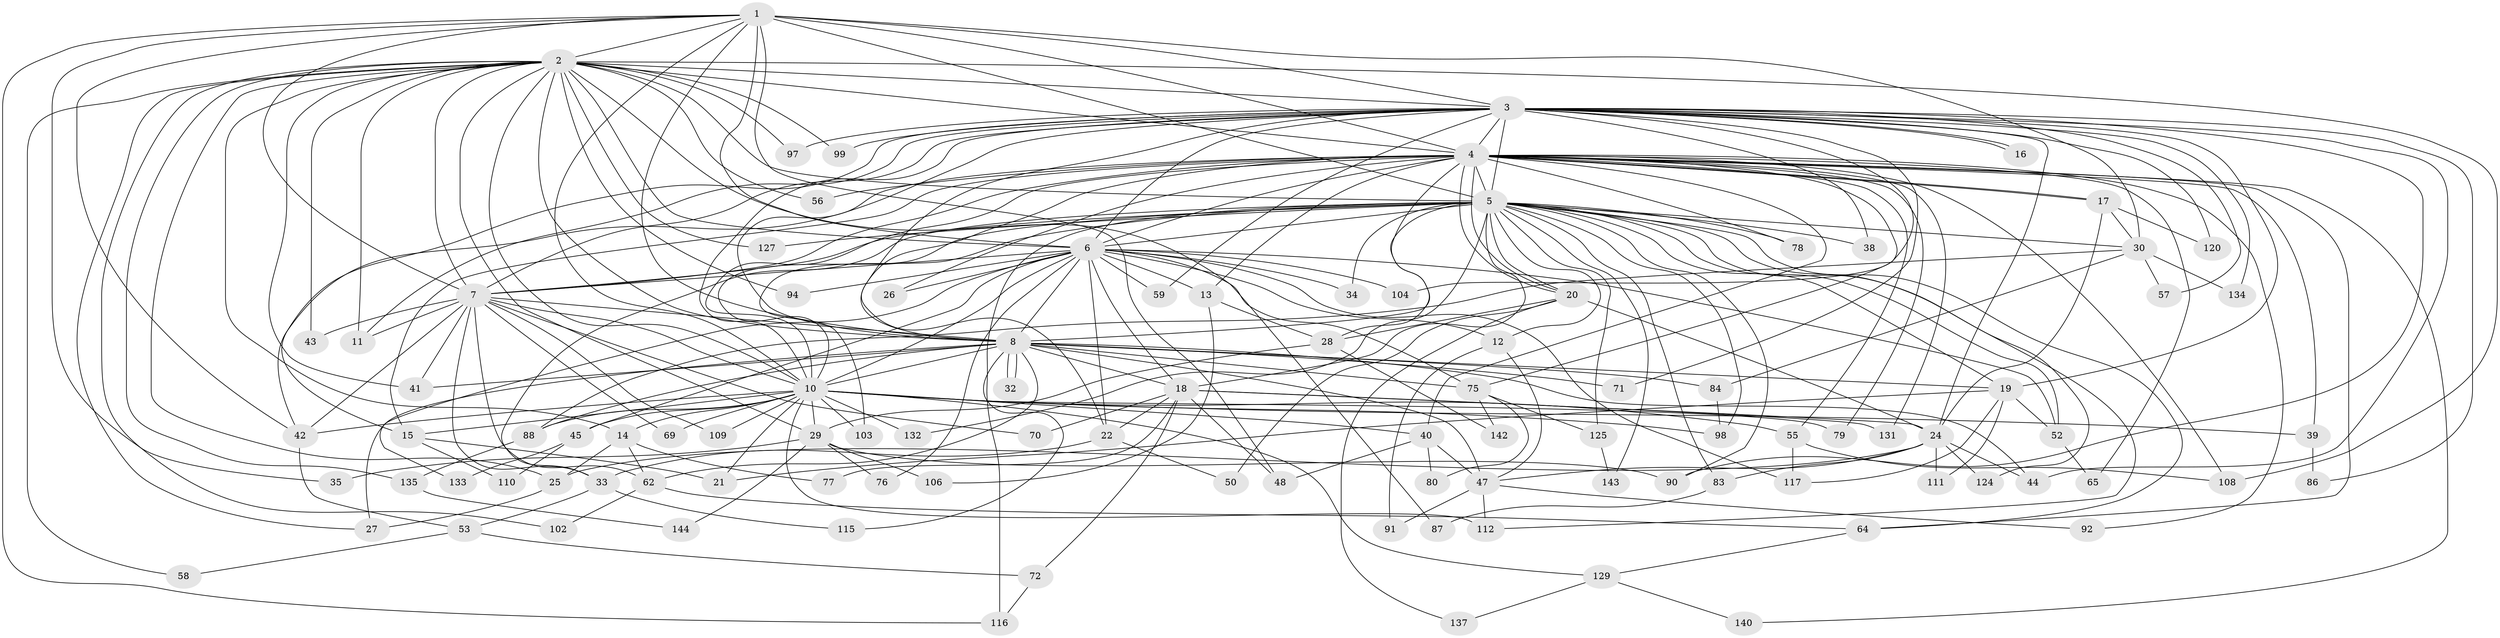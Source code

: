 // Generated by graph-tools (version 1.1) at 2025/23/03/03/25 07:23:44]
// undirected, 102 vertices, 255 edges
graph export_dot {
graph [start="1"]
  node [color=gray90,style=filled];
  1 [super="+96"];
  2 [super="+74"];
  3 [super="+37"];
  4 [super="+130"];
  5 [super="+9"];
  6 [super="+119"];
  7 [super="+67"];
  8 [super="+82"];
  10 [super="+81"];
  11 [super="+31"];
  12 [super="+126"];
  13;
  14 [super="+36"];
  15;
  16;
  17 [super="+89"];
  18 [super="+85"];
  19 [super="+23"];
  20 [super="+136"];
  21 [super="+105"];
  22 [super="+128"];
  24 [super="+49"];
  25 [super="+138"];
  26;
  27 [super="+100"];
  28 [super="+60"];
  29 [super="+68"];
  30 [super="+93"];
  32;
  33 [super="+122"];
  34 [super="+46"];
  35;
  38;
  39;
  40 [super="+118"];
  41 [super="+141"];
  42 [super="+95"];
  43;
  44 [super="+54"];
  45;
  47 [super="+61"];
  48 [super="+51"];
  50;
  52 [super="+66"];
  53;
  55;
  56;
  57;
  58;
  59;
  62 [super="+63"];
  64 [super="+73"];
  65;
  69;
  70;
  71;
  72;
  75 [super="+101"];
  76;
  77;
  78;
  79;
  80;
  83;
  84;
  86;
  87;
  88 [super="+139"];
  90 [super="+107"];
  91;
  92;
  94;
  97;
  98 [super="+114"];
  99;
  102;
  103;
  104;
  106;
  108 [super="+123"];
  109;
  110;
  111;
  112 [super="+113"];
  115;
  116 [super="+121"];
  117;
  120;
  124;
  125;
  127;
  129;
  131;
  132;
  133;
  134;
  135;
  137;
  140;
  142;
  143;
  144;
  1 -- 2;
  1 -- 3;
  1 -- 4;
  1 -- 5 [weight=3];
  1 -- 6;
  1 -- 7;
  1 -- 8;
  1 -- 10;
  1 -- 30;
  1 -- 35;
  1 -- 48;
  1 -- 116;
  1 -- 42;
  2 -- 3 [weight=2];
  2 -- 4;
  2 -- 5 [weight=2];
  2 -- 6;
  2 -- 7;
  2 -- 8;
  2 -- 10;
  2 -- 14;
  2 -- 25;
  2 -- 27;
  2 -- 29;
  2 -- 41;
  2 -- 43;
  2 -- 56;
  2 -- 58;
  2 -- 87;
  2 -- 94;
  2 -- 97;
  2 -- 99;
  2 -- 102;
  2 -- 127;
  2 -- 135;
  2 -- 108;
  2 -- 11;
  3 -- 4;
  3 -- 5 [weight=2];
  3 -- 6;
  3 -- 7;
  3 -- 8;
  3 -- 10;
  3 -- 11;
  3 -- 15;
  3 -- 16;
  3 -- 16;
  3 -- 22;
  3 -- 24;
  3 -- 38;
  3 -- 57;
  3 -- 59;
  3 -- 71;
  3 -- 86;
  3 -- 90;
  3 -- 97;
  3 -- 99;
  3 -- 104;
  3 -- 120;
  3 -- 134;
  3 -- 19;
  3 -- 44;
  4 -- 5 [weight=2];
  4 -- 6;
  4 -- 7;
  4 -- 8;
  4 -- 10;
  4 -- 13;
  4 -- 17;
  4 -- 17;
  4 -- 20;
  4 -- 20;
  4 -- 26;
  4 -- 28;
  4 -- 39;
  4 -- 40;
  4 -- 42;
  4 -- 55;
  4 -- 56;
  4 -- 64;
  4 -- 65;
  4 -- 75;
  4 -- 78;
  4 -- 79;
  4 -- 92;
  4 -- 108;
  4 -- 131;
  4 -- 140;
  4 -- 15;
  5 -- 6 [weight=2];
  5 -- 7 [weight=3];
  5 -- 8 [weight=2];
  5 -- 10 [weight=2];
  5 -- 18;
  5 -- 64;
  5 -- 124;
  5 -- 127;
  5 -- 132;
  5 -- 143;
  5 -- 12;
  5 -- 78;
  5 -- 19;
  5 -- 83;
  5 -- 20;
  5 -- 90;
  5 -- 30;
  5 -- 33;
  5 -- 34;
  5 -- 38;
  5 -- 103;
  5 -- 112;
  5 -- 52;
  5 -- 116;
  5 -- 125;
  5 -- 98;
  6 -- 7;
  6 -- 8;
  6 -- 10;
  6 -- 12;
  6 -- 13;
  6 -- 18 [weight=2];
  6 -- 22;
  6 -- 26;
  6 -- 34 [weight=2];
  6 -- 45;
  6 -- 52;
  6 -- 59;
  6 -- 76;
  6 -- 94;
  6 -- 104;
  6 -- 133;
  6 -- 117;
  6 -- 75;
  7 -- 8;
  7 -- 10;
  7 -- 11;
  7 -- 33;
  7 -- 42;
  7 -- 43;
  7 -- 62;
  7 -- 69;
  7 -- 70;
  7 -- 41;
  7 -- 109;
  8 -- 10;
  8 -- 19 [weight=2];
  8 -- 32;
  8 -- 32;
  8 -- 41;
  8 -- 44;
  8 -- 47;
  8 -- 71;
  8 -- 75;
  8 -- 84;
  8 -- 115;
  8 -- 62;
  8 -- 18;
  8 -- 27;
  8 -- 88;
  10 -- 14 [weight=2];
  10 -- 15;
  10 -- 21;
  10 -- 39;
  10 -- 40;
  10 -- 45;
  10 -- 55;
  10 -- 69;
  10 -- 79;
  10 -- 88;
  10 -- 98;
  10 -- 103;
  10 -- 109;
  10 -- 129;
  10 -- 132;
  10 -- 42;
  10 -- 29;
  10 -- 112;
  12 -- 91;
  12 -- 47;
  13 -- 106;
  13 -- 28;
  14 -- 62;
  14 -- 25;
  14 -- 77;
  15 -- 110;
  15 -- 21;
  17 -- 30;
  17 -- 120;
  17 -- 24;
  18 -- 70;
  18 -- 72;
  18 -- 77;
  18 -- 131;
  18 -- 48;
  18 -- 24;
  18 -- 22;
  19 -- 21;
  19 -- 117;
  19 -- 111;
  19 -- 52;
  20 -- 24;
  20 -- 28;
  20 -- 50;
  20 -- 137;
  22 -- 50;
  22 -- 33;
  24 -- 25;
  24 -- 44;
  24 -- 83;
  24 -- 111;
  24 -- 124;
  24 -- 47;
  25 -- 27;
  28 -- 29;
  28 -- 142;
  29 -- 35;
  29 -- 144;
  29 -- 76;
  29 -- 106;
  29 -- 90;
  30 -- 57;
  30 -- 84;
  30 -- 88;
  30 -- 134;
  33 -- 53;
  33 -- 115;
  39 -- 86;
  40 -- 47 [weight=2];
  40 -- 48;
  40 -- 80;
  42 -- 53;
  45 -- 110;
  45 -- 133;
  47 -- 92;
  47 -- 112;
  47 -- 91;
  52 -- 65;
  53 -- 58;
  53 -- 72;
  55 -- 108;
  55 -- 117;
  62 -- 102;
  62 -- 64;
  64 -- 129;
  72 -- 116;
  75 -- 80;
  75 -- 125;
  75 -- 142;
  83 -- 87;
  84 -- 98;
  88 -- 135;
  125 -- 143;
  129 -- 137;
  129 -- 140;
  135 -- 144;
}
